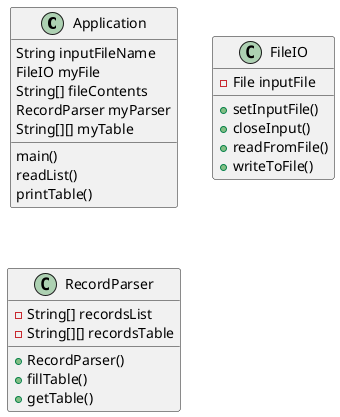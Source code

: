 @startuml
'https://plantuml.com/class-diagram

class Application {
    String inputFileName
    FileIO myFile
    String[] fileContents
    RecordParser myParser
    String[][] myTable
    main()
    readList()
    printTable()
}

class FileIO {
    -File inputFile
    +setInputFile()
    +closeInput()
    +readFromFile()
    +writeToFile()
}

class RecordParser {
    -String[] recordsList
    -String[][] recordsTable
    +RecordParser()
    +fillTable()
    +getTable()
}

@enduml